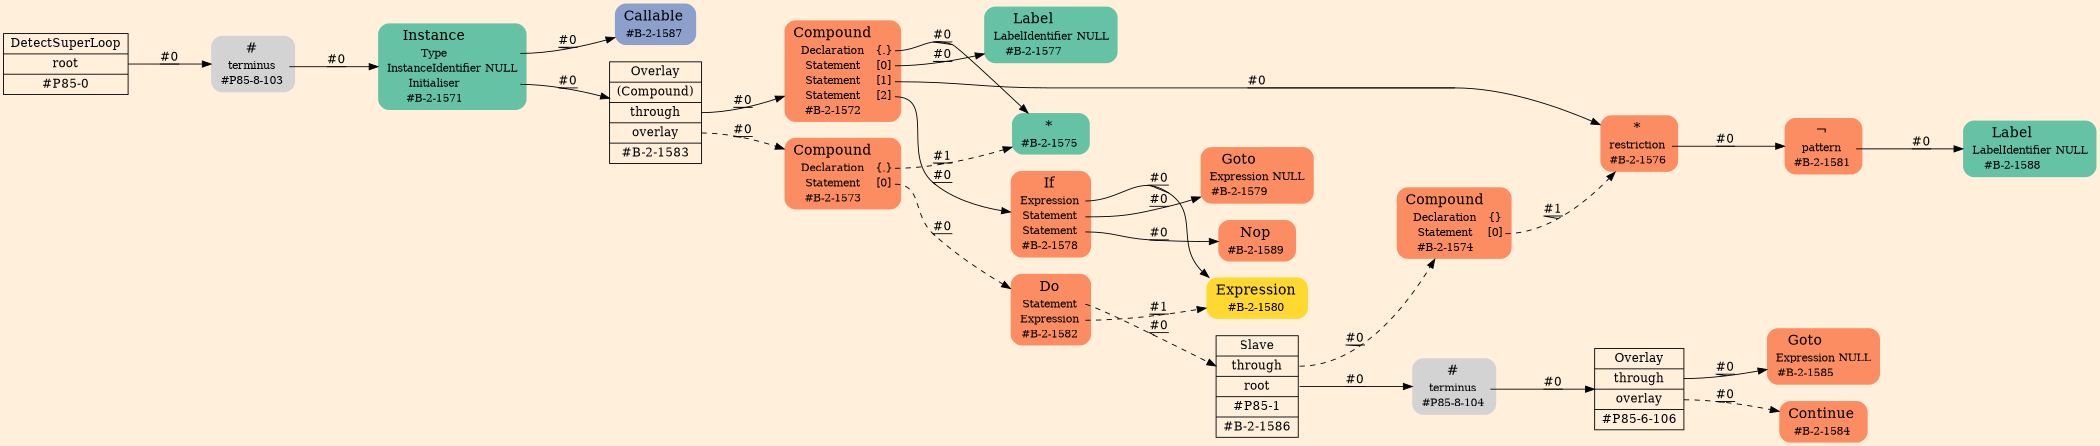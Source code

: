 digraph Inferno {
graph [
rankdir = "LR"
ranksep = 1.0
size = "14,20"
bgcolor = antiquewhite1
];
node [
];
"CR#P85-0" [
shape = "record"
fillcolor = "transparent"
label = "<fixed> DetectSuperLoop | <port0> root | <port1> #P85-0"
style = "filled"
fontsize = "14"
fillcolor = antiquewhite1
];
"#P85-8-103" [
shape = "plaintext"
label = <<TABLE BORDER="0" CELLBORDER="0" CELLSPACING="0">
 <TR>
  <TD><FONT POINT-SIZE="16.0">#</FONT></TD>
  <TD></TD>
 </TR>
 <TR>
  <TD>terminus</TD>
  <TD PORT="port0"></TD>
 </TR>
 <TR>
  <TD>#P85-8-103</TD>
  <TD PORT="port1"></TD>
 </TR>
</TABLE>>
style = "rounded,filled"
fontsize = "12"
];
"#B-2-1571" [
shape = "plaintext"
fillcolor = "/set28/1"
label = <<TABLE BORDER="0" CELLBORDER="0" CELLSPACING="0">
 <TR>
  <TD><FONT POINT-SIZE="16.0">Instance</FONT></TD>
  <TD></TD>
 </TR>
 <TR>
  <TD>Type</TD>
  <TD PORT="port0"></TD>
 </TR>
 <TR>
  <TD>InstanceIdentifier</TD>
  <TD PORT="port1">NULL</TD>
 </TR>
 <TR>
  <TD>Initialiser</TD>
  <TD PORT="port2"></TD>
 </TR>
 <TR>
  <TD>#B-2-1571</TD>
  <TD PORT="port3"></TD>
 </TR>
</TABLE>>
style = "rounded,filled"
fontsize = "12"
];
"#B-2-1587" [
shape = "plaintext"
fillcolor = "/set28/3"
label = <<TABLE BORDER="0" CELLBORDER="0" CELLSPACING="0">
 <TR>
  <TD><FONT POINT-SIZE="16.0">Callable</FONT></TD>
  <TD></TD>
 </TR>
 <TR>
  <TD>#B-2-1587</TD>
  <TD PORT="port0"></TD>
 </TR>
</TABLE>>
style = "rounded,filled"
fontsize = "12"
];
"#B-2-1583" [
shape = "record"
fillcolor = "/set28/2"
label = "<fixed> Overlay | <port0> (Compound) | <port1> through | <port2> overlay | <port3> #B-2-1583"
style = "filled"
fontsize = "14"
fillcolor = antiquewhite1
];
"#B-2-1572" [
shape = "plaintext"
fillcolor = "/set28/2"
label = <<TABLE BORDER="0" CELLBORDER="0" CELLSPACING="0">
 <TR>
  <TD><FONT POINT-SIZE="16.0">Compound</FONT></TD>
  <TD></TD>
 </TR>
 <TR>
  <TD>Declaration</TD>
  <TD PORT="port0">{.}</TD>
 </TR>
 <TR>
  <TD>Statement</TD>
  <TD PORT="port1">[0]</TD>
 </TR>
 <TR>
  <TD>Statement</TD>
  <TD PORT="port2">[1]</TD>
 </TR>
 <TR>
  <TD>Statement</TD>
  <TD PORT="port3">[2]</TD>
 </TR>
 <TR>
  <TD>#B-2-1572</TD>
  <TD PORT="port4"></TD>
 </TR>
</TABLE>>
style = "rounded,filled"
fontsize = "12"
];
"#B-2-1575" [
shape = "plaintext"
fillcolor = "/set28/1"
label = <<TABLE BORDER="0" CELLBORDER="0" CELLSPACING="0">
 <TR>
  <TD><FONT POINT-SIZE="16.0">*</FONT></TD>
  <TD></TD>
 </TR>
 <TR>
  <TD>#B-2-1575</TD>
  <TD PORT="port0"></TD>
 </TR>
</TABLE>>
style = "rounded,filled"
fontsize = "12"
];
"#B-2-1577" [
shape = "plaintext"
fillcolor = "/set28/1"
label = <<TABLE BORDER="0" CELLBORDER="0" CELLSPACING="0">
 <TR>
  <TD><FONT POINT-SIZE="16.0">Label</FONT></TD>
  <TD></TD>
 </TR>
 <TR>
  <TD>LabelIdentifier</TD>
  <TD PORT="port0">NULL</TD>
 </TR>
 <TR>
  <TD>#B-2-1577</TD>
  <TD PORT="port1"></TD>
 </TR>
</TABLE>>
style = "rounded,filled"
fontsize = "12"
];
"#B-2-1576" [
shape = "plaintext"
fillcolor = "/set28/2"
label = <<TABLE BORDER="0" CELLBORDER="0" CELLSPACING="0">
 <TR>
  <TD><FONT POINT-SIZE="16.0">*</FONT></TD>
  <TD></TD>
 </TR>
 <TR>
  <TD>restriction</TD>
  <TD PORT="port0"></TD>
 </TR>
 <TR>
  <TD>#B-2-1576</TD>
  <TD PORT="port1"></TD>
 </TR>
</TABLE>>
style = "rounded,filled"
fontsize = "12"
];
"#B-2-1581" [
shape = "plaintext"
fillcolor = "/set28/2"
label = <<TABLE BORDER="0" CELLBORDER="0" CELLSPACING="0">
 <TR>
  <TD><FONT POINT-SIZE="16.0">¬</FONT></TD>
  <TD></TD>
 </TR>
 <TR>
  <TD>pattern</TD>
  <TD PORT="port0"></TD>
 </TR>
 <TR>
  <TD>#B-2-1581</TD>
  <TD PORT="port1"></TD>
 </TR>
</TABLE>>
style = "rounded,filled"
fontsize = "12"
];
"#B-2-1588" [
shape = "plaintext"
fillcolor = "/set28/1"
label = <<TABLE BORDER="0" CELLBORDER="0" CELLSPACING="0">
 <TR>
  <TD><FONT POINT-SIZE="16.0">Label</FONT></TD>
  <TD></TD>
 </TR>
 <TR>
  <TD>LabelIdentifier</TD>
  <TD PORT="port0">NULL</TD>
 </TR>
 <TR>
  <TD>#B-2-1588</TD>
  <TD PORT="port1"></TD>
 </TR>
</TABLE>>
style = "rounded,filled"
fontsize = "12"
];
"#B-2-1578" [
shape = "plaintext"
fillcolor = "/set28/2"
label = <<TABLE BORDER="0" CELLBORDER="0" CELLSPACING="0">
 <TR>
  <TD><FONT POINT-SIZE="16.0">If</FONT></TD>
  <TD></TD>
 </TR>
 <TR>
  <TD>Expression</TD>
  <TD PORT="port0"></TD>
 </TR>
 <TR>
  <TD>Statement</TD>
  <TD PORT="port1"></TD>
 </TR>
 <TR>
  <TD>Statement</TD>
  <TD PORT="port2"></TD>
 </TR>
 <TR>
  <TD>#B-2-1578</TD>
  <TD PORT="port3"></TD>
 </TR>
</TABLE>>
style = "rounded,filled"
fontsize = "12"
];
"#B-2-1580" [
shape = "plaintext"
fillcolor = "/set28/6"
label = <<TABLE BORDER="0" CELLBORDER="0" CELLSPACING="0">
 <TR>
  <TD><FONT POINT-SIZE="16.0">Expression</FONT></TD>
  <TD></TD>
 </TR>
 <TR>
  <TD>#B-2-1580</TD>
  <TD PORT="port0"></TD>
 </TR>
</TABLE>>
style = "rounded,filled"
fontsize = "12"
];
"#B-2-1579" [
shape = "plaintext"
fillcolor = "/set28/2"
label = <<TABLE BORDER="0" CELLBORDER="0" CELLSPACING="0">
 <TR>
  <TD><FONT POINT-SIZE="16.0">Goto</FONT></TD>
  <TD></TD>
 </TR>
 <TR>
  <TD>Expression</TD>
  <TD PORT="port0">NULL</TD>
 </TR>
 <TR>
  <TD>#B-2-1579</TD>
  <TD PORT="port1"></TD>
 </TR>
</TABLE>>
style = "rounded,filled"
fontsize = "12"
];
"#B-2-1589" [
shape = "plaintext"
fillcolor = "/set28/2"
label = <<TABLE BORDER="0" CELLBORDER="0" CELLSPACING="0">
 <TR>
  <TD><FONT POINT-SIZE="16.0">Nop</FONT></TD>
  <TD></TD>
 </TR>
 <TR>
  <TD>#B-2-1589</TD>
  <TD PORT="port0"></TD>
 </TR>
</TABLE>>
style = "rounded,filled"
fontsize = "12"
];
"#B-2-1573" [
shape = "plaintext"
fillcolor = "/set28/2"
label = <<TABLE BORDER="0" CELLBORDER="0" CELLSPACING="0">
 <TR>
  <TD><FONT POINT-SIZE="16.0">Compound</FONT></TD>
  <TD></TD>
 </TR>
 <TR>
  <TD>Declaration</TD>
  <TD PORT="port0">{.}</TD>
 </TR>
 <TR>
  <TD>Statement</TD>
  <TD PORT="port1">[0]</TD>
 </TR>
 <TR>
  <TD>#B-2-1573</TD>
  <TD PORT="port2"></TD>
 </TR>
</TABLE>>
style = "rounded,filled"
fontsize = "12"
];
"#B-2-1582" [
shape = "plaintext"
fillcolor = "/set28/2"
label = <<TABLE BORDER="0" CELLBORDER="0" CELLSPACING="0">
 <TR>
  <TD><FONT POINT-SIZE="16.0">Do</FONT></TD>
  <TD></TD>
 </TR>
 <TR>
  <TD>Statement</TD>
  <TD PORT="port0"></TD>
 </TR>
 <TR>
  <TD>Expression</TD>
  <TD PORT="port1"></TD>
 </TR>
 <TR>
  <TD>#B-2-1582</TD>
  <TD PORT="port2"></TD>
 </TR>
</TABLE>>
style = "rounded,filled"
fontsize = "12"
];
"#B-2-1586" [
shape = "record"
fillcolor = "/set28/2"
label = "<fixed> Slave | <port0> through | <port1> root | <port2> #P85-1 | <port3> #B-2-1586"
style = "filled"
fontsize = "14"
fillcolor = antiquewhite1
];
"#B-2-1574" [
shape = "plaintext"
fillcolor = "/set28/2"
label = <<TABLE BORDER="0" CELLBORDER="0" CELLSPACING="0">
 <TR>
  <TD><FONT POINT-SIZE="16.0">Compound</FONT></TD>
  <TD></TD>
 </TR>
 <TR>
  <TD>Declaration</TD>
  <TD PORT="port0">{}</TD>
 </TR>
 <TR>
  <TD>Statement</TD>
  <TD PORT="port1">[0]</TD>
 </TR>
 <TR>
  <TD>#B-2-1574</TD>
  <TD PORT="port2"></TD>
 </TR>
</TABLE>>
style = "rounded,filled"
fontsize = "12"
];
"#P85-8-104" [
shape = "plaintext"
label = <<TABLE BORDER="0" CELLBORDER="0" CELLSPACING="0">
 <TR>
  <TD><FONT POINT-SIZE="16.0">#</FONT></TD>
  <TD></TD>
 </TR>
 <TR>
  <TD>terminus</TD>
  <TD PORT="port0"></TD>
 </TR>
 <TR>
  <TD>#P85-8-104</TD>
  <TD PORT="port1"></TD>
 </TR>
</TABLE>>
style = "rounded,filled"
fontsize = "12"
];
"#P85-6-106" [
shape = "record"
label = "<fixed> Overlay | <port0> through | <port1> overlay | <port2> #P85-6-106"
style = "filled"
fontsize = "14"
fillcolor = antiquewhite1
];
"#B-2-1585" [
shape = "plaintext"
fillcolor = "/set28/2"
label = <<TABLE BORDER="0" CELLBORDER="0" CELLSPACING="0">
 <TR>
  <TD><FONT POINT-SIZE="16.0">Goto</FONT></TD>
  <TD></TD>
 </TR>
 <TR>
  <TD>Expression</TD>
  <TD PORT="port0">NULL</TD>
 </TR>
 <TR>
  <TD>#B-2-1585</TD>
  <TD PORT="port1"></TD>
 </TR>
</TABLE>>
style = "rounded,filled"
fontsize = "12"
];
"#B-2-1584" [
shape = "plaintext"
fillcolor = "/set28/2"
label = <<TABLE BORDER="0" CELLBORDER="0" CELLSPACING="0">
 <TR>
  <TD><FONT POINT-SIZE="16.0">Continue</FONT></TD>
  <TD></TD>
 </TR>
 <TR>
  <TD>#B-2-1584</TD>
  <TD PORT="port0"></TD>
 </TR>
</TABLE>>
style = "rounded,filled"
fontsize = "12"
];
"CR#P85-0":port0 -> "#P85-8-103" [style="solid"
label = "#0"
decorate = true
];
"#P85-8-103":port0 -> "#B-2-1571" [style="solid"
label = "#0"
decorate = true
];
"#B-2-1571":port0 -> "#B-2-1587" [style="solid"
label = "#0"
decorate = true
];
"#B-2-1571":port2 -> "#B-2-1583" [style="solid"
label = "#0"
decorate = true
];
"#B-2-1583":port1 -> "#B-2-1572" [style="solid"
label = "#0"
decorate = true
];
"#B-2-1583":port2 -> "#B-2-1573" [style="dashed"
label = "#0"
decorate = true
];
"#B-2-1572":port0 -> "#B-2-1575" [style="solid"
label = "#0"
decorate = true
];
"#B-2-1572":port1 -> "#B-2-1577" [style="solid"
label = "#0"
decorate = true
];
"#B-2-1572":port2 -> "#B-2-1576" [style="solid"
label = "#0"
decorate = true
];
"#B-2-1572":port3 -> "#B-2-1578" [style="solid"
label = "#0"
decorate = true
];
"#B-2-1576":port0 -> "#B-2-1581" [style="solid"
label = "#0"
decorate = true
];
"#B-2-1581":port0 -> "#B-2-1588" [style="solid"
label = "#0"
decorate = true
];
"#B-2-1578":port0 -> "#B-2-1580" [style="solid"
label = "#0"
decorate = true
];
"#B-2-1578":port1 -> "#B-2-1579" [style="solid"
label = "#0"
decorate = true
];
"#B-2-1578":port2 -> "#B-2-1589" [style="solid"
label = "#0"
decorate = true
];
"#B-2-1573":port0 -> "#B-2-1575" [style="dashed"
label = "#1"
decorate = true
];
"#B-2-1573":port1 -> "#B-2-1582" [style="dashed"
label = "#0"
decorate = true
];
"#B-2-1582":port0 -> "#B-2-1586" [style="dashed"
label = "#0"
decorate = true
];
"#B-2-1582":port1 -> "#B-2-1580" [style="dashed"
label = "#1"
decorate = true
];
"#B-2-1586":port0 -> "#B-2-1574" [style="dashed"
label = "#0"
decorate = true
];
"#B-2-1586":port1 -> "#P85-8-104" [style="solid"
label = "#0"
decorate = true
];
"#B-2-1574":port1 -> "#B-2-1576" [style="dashed"
label = "#1"
decorate = true
];
"#P85-8-104":port0 -> "#P85-6-106" [style="solid"
label = "#0"
decorate = true
];
"#P85-6-106":port0 -> "#B-2-1585" [style="solid"
label = "#0"
decorate = true
];
"#P85-6-106":port1 -> "#B-2-1584" [style="dashed"
label = "#0"
decorate = true
];
}
